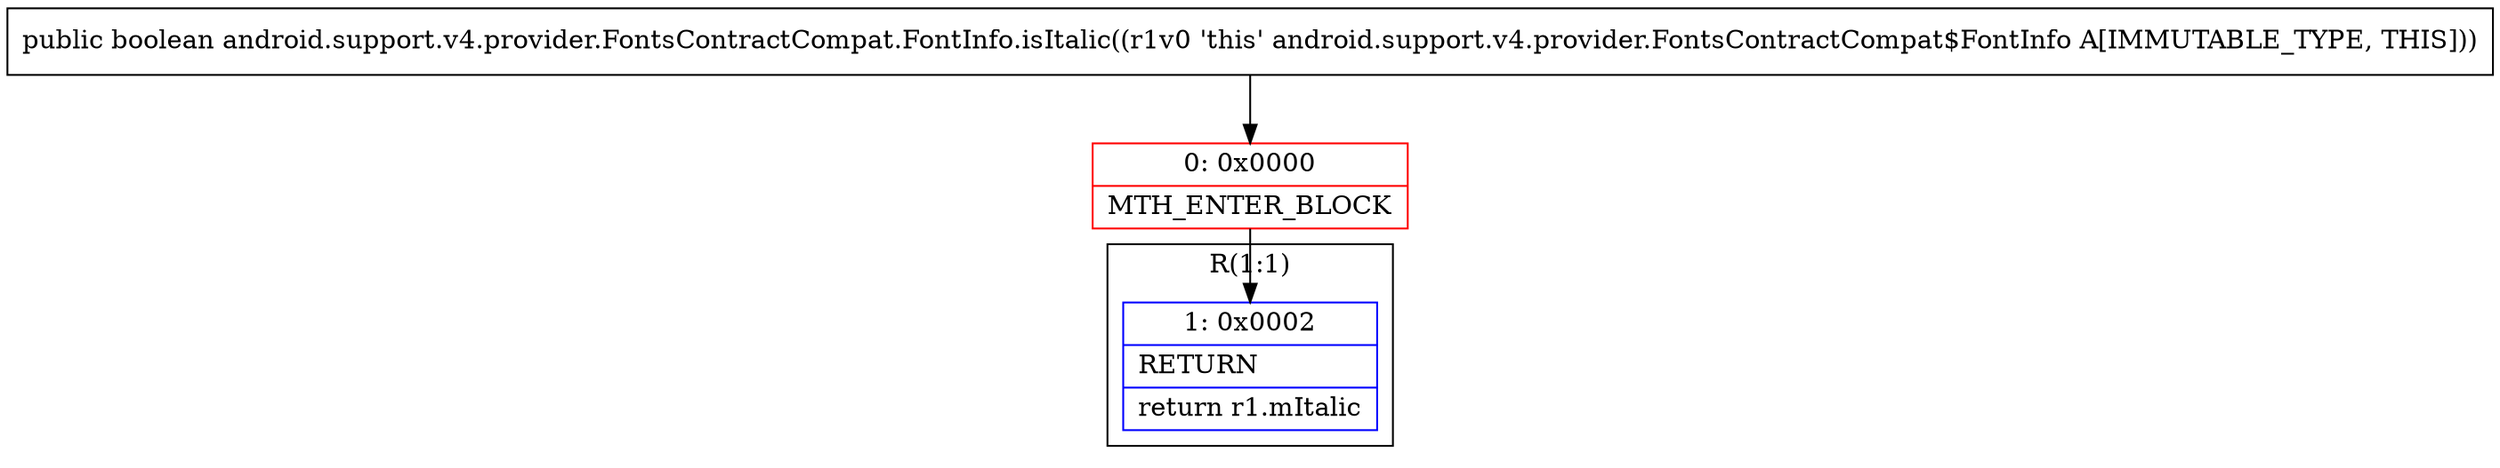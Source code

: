 digraph "CFG forandroid.support.v4.provider.FontsContractCompat.FontInfo.isItalic()Z" {
subgraph cluster_Region_532925759 {
label = "R(1:1)";
node [shape=record,color=blue];
Node_1 [shape=record,label="{1\:\ 0x0002|RETURN\l|return r1.mItalic\l}"];
}
Node_0 [shape=record,color=red,label="{0\:\ 0x0000|MTH_ENTER_BLOCK\l}"];
MethodNode[shape=record,label="{public boolean android.support.v4.provider.FontsContractCompat.FontInfo.isItalic((r1v0 'this' android.support.v4.provider.FontsContractCompat$FontInfo A[IMMUTABLE_TYPE, THIS])) }"];
MethodNode -> Node_0;
Node_0 -> Node_1;
}

